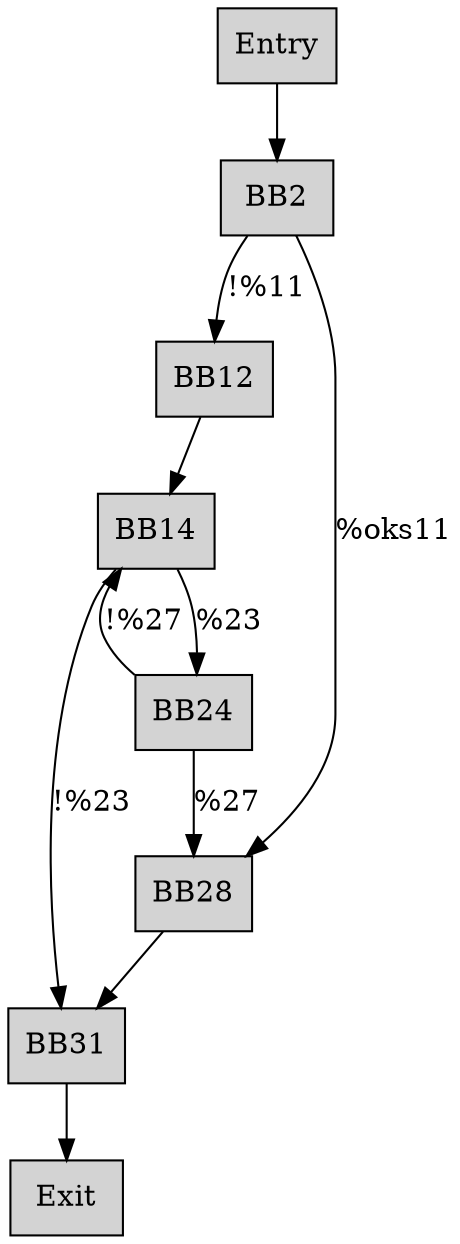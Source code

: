 digraph CFG {
    node[shape=box, style=filled];

    Entry[label="Entry"];
    BB2[label="BB2"];
    BB12[label="BB12"];
    BB14[label="BB14"];
    BB24[label="BB24"];
    BB28[label="BB28"];
    BB31[label="BB31"];
    Exit[label="Exit"];

    Entry -> BB2;
    BB2 -> BB12[label="!%11"];
    BB2 -> BB28[label="%oks11"];
    BB12 -> BB14;
    BB14 -> BB24[label="%23"];
    BB14 -> BB31[label="!%23"];
    BB24 -> BB14[label="!%27"];
    BB24 -> BB28[label="%27"];
    BB28 -> BB31;
    BB31 -> Exit;
}